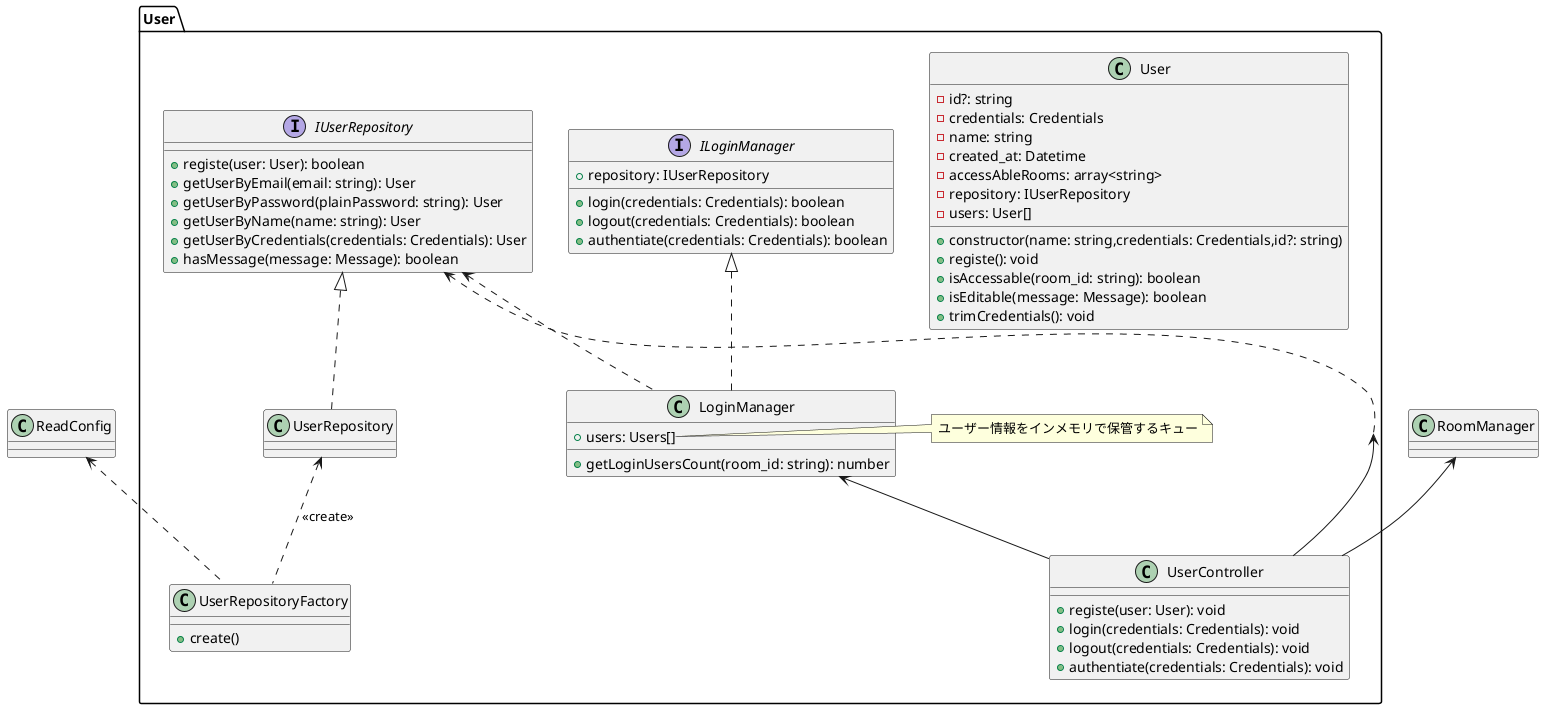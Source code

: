 @startuml

package User{

    class User{
        -id?: string
        -credentials: Credentials
        -name: string
        -created_at: Datetime
        -accessAbleRooms: array<string>
        -repository: IUserRepository
        -users: User[]
        +constructor(name: string,credentials: Credentials,id?: string)
        +registe(): void
        +isAccessable(room_id: string): boolean
        +isEditable(message: Message): boolean
        +trimCredentials(): void
    }

    Interface ILoginManager{
        +repository: IUserRepository
        +login(credentials: Credentials): boolean
        +logout(credentials: Credentials): boolean
        +authentiate(credentials: Credentials): boolean
    }

    class LoginManager{
        +users: Users[]
        +getLoginUsersCount(room_id: string): number
    }
    note right of LoginManager::users
        ユーザー情報をインメモリで保管するキュー
    endnote

    Interface IUserRepository{
        +registe(user: User): boolean
        +getUserByEmail(email: string): User
        +getUserByPassword(plainPassword: string): User
        +getUserByName(name: string): User
        +getUserByCredentials(credentials: Credentials): User
        +hasMessage(message: Message): boolean
    }

    class UserRepository

    class UserController{
        +registe(user: User): void
        +login(credentials: Credentials): void
        +logout(credentials: Credentials): void
        +authentiate(credentials: Credentials): void
    }

    class UserRepositoryFactory{
        +create()
    }

}

User <-- UserController
ILoginManager <|.. LoginManager
IUserRepository <.. User
IUserRepository <.. LoginManager
ReadConfig <.. UserRepositoryFactory
IUserRepository <|.. UserRepository
UserRepository <.. UserRepositoryFactory : <<create>>
RoomManager <-- UserController
LoginManager <-- UserController

@enduml